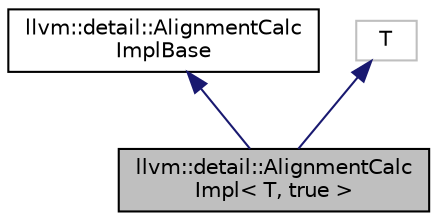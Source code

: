 digraph "llvm::detail::AlignmentCalcImpl&lt; T, true &gt;"
{
  edge [fontname="Helvetica",fontsize="10",labelfontname="Helvetica",labelfontsize="10"];
  node [fontname="Helvetica",fontsize="10",shape=record];
  Node1 [label="llvm::detail::AlignmentCalc\lImpl\< T, true \>",height=0.2,width=0.4,color="black", fillcolor="grey75", style="filled", fontcolor="black"];
  Node2 -> Node1 [dir="back",color="midnightblue",fontsize="10",style="solid",fontname="Helvetica"];
  Node2 [label="llvm::detail::AlignmentCalc\lImplBase",height=0.2,width=0.4,color="black", fillcolor="white", style="filled",URL="$structllvm_1_1detail_1_1AlignmentCalcImplBase.html"];
  Node3 -> Node1 [dir="back",color="midnightblue",fontsize="10",style="solid",fontname="Helvetica"];
  Node3 [label="T",height=0.2,width=0.4,color="grey75", fillcolor="white", style="filled"];
}
